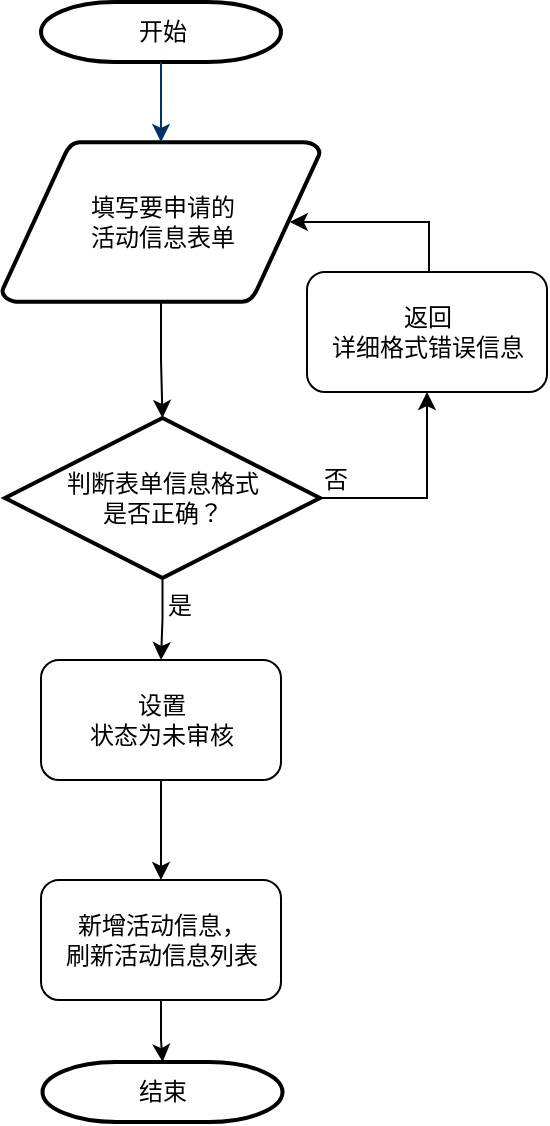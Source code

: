 <mxfile version="27.1.4">
  <diagram name="第 1 页" id="mgjdfwV87sD4iu_dyT5_">
    <mxGraphModel dx="946" dy="607" grid="0" gridSize="10" guides="1" tooltips="1" connect="1" arrows="1" fold="1" page="1" pageScale="1" pageWidth="827" pageHeight="1169" math="0" shadow="0">
      <root>
        <mxCell id="0" />
        <mxCell id="1" parent="0" />
        <mxCell id="uLvUj2W3mAGPU_qv6HFf-102" value="开始" style="shape=mxgraph.flowchart.terminator;strokeWidth=2;gradientColor=none;gradientDirection=north;fontStyle=0;html=1;" vertex="1" parent="1">
          <mxGeometry x="389.5" y="401" width="120" height="30" as="geometry" />
        </mxCell>
        <mxCell id="uLvUj2W3mAGPU_qv6HFf-103" style="edgeStyle=orthogonalEdgeStyle;rounded=0;orthogonalLoop=1;jettySize=auto;html=1;" edge="1" parent="1" source="uLvUj2W3mAGPU_qv6HFf-104" target="uLvUj2W3mAGPU_qv6HFf-108">
          <mxGeometry relative="1" as="geometry" />
        </mxCell>
        <mxCell id="uLvUj2W3mAGPU_qv6HFf-104" value="填写要申请的&lt;div&gt;活动信息表单&lt;/div&gt;" style="shape=mxgraph.flowchart.data;strokeWidth=2;gradientColor=none;gradientDirection=north;fontStyle=0;html=1;" vertex="1" parent="1">
          <mxGeometry x="370" y="471" width="159" height="80" as="geometry" />
        </mxCell>
        <mxCell id="uLvUj2W3mAGPU_qv6HFf-105" style="fontStyle=1;strokeColor=#003366;strokeWidth=1;html=1;" edge="1" parent="1" source="uLvUj2W3mAGPU_qv6HFf-102" target="uLvUj2W3mAGPU_qv6HFf-104">
          <mxGeometry relative="1" as="geometry" />
        </mxCell>
        <mxCell id="uLvUj2W3mAGPU_qv6HFf-106" style="edgeStyle=orthogonalEdgeStyle;rounded=0;orthogonalLoop=1;jettySize=auto;html=1;exitX=1;exitY=0.5;exitDx=0;exitDy=0;exitPerimeter=0;entryX=0.5;entryY=1;entryDx=0;entryDy=0;" edge="1" parent="1" source="uLvUj2W3mAGPU_qv6HFf-108" target="uLvUj2W3mAGPU_qv6HFf-111">
          <mxGeometry relative="1" as="geometry" />
        </mxCell>
        <mxCell id="uLvUj2W3mAGPU_qv6HFf-107" style="edgeStyle=orthogonalEdgeStyle;rounded=0;orthogonalLoop=1;jettySize=auto;html=1;" edge="1" parent="1" source="uLvUj2W3mAGPU_qv6HFf-108" target="uLvUj2W3mAGPU_qv6HFf-115">
          <mxGeometry relative="1" as="geometry">
            <mxPoint x="450.25" y="727" as="targetPoint" />
          </mxGeometry>
        </mxCell>
        <mxCell id="uLvUj2W3mAGPU_qv6HFf-108" value="&lt;span style=&quot;background-color: transparent;&quot;&gt;判断表单信息格式&lt;/span&gt;&lt;div&gt;&lt;span style=&quot;background-color: transparent;&quot;&gt;是否正确？&lt;/span&gt;&lt;/div&gt;" style="shape=mxgraph.flowchart.decision;strokeWidth=2;gradientColor=none;gradientDirection=north;fontStyle=0;html=1;" vertex="1" parent="1">
          <mxGeometry x="371.5" y="609" width="157.5" height="80" as="geometry" />
        </mxCell>
        <mxCell id="uLvUj2W3mAGPU_qv6HFf-109" value="结束" style="shape=mxgraph.flowchart.terminator;strokeWidth=2;gradientColor=none;gradientDirection=north;fontStyle=0;html=1;" vertex="1" parent="1">
          <mxGeometry x="390.25" y="931" width="120" height="30" as="geometry" />
        </mxCell>
        <mxCell id="uLvUj2W3mAGPU_qv6HFf-110" style="edgeStyle=orthogonalEdgeStyle;rounded=0;orthogonalLoop=1;jettySize=auto;html=1;entryX=0.905;entryY=0.5;entryDx=0;entryDy=0;exitX=0.5;exitY=0;exitDx=0;exitDy=0;entryPerimeter=0;" edge="1" parent="1" source="uLvUj2W3mAGPU_qv6HFf-111" target="uLvUj2W3mAGPU_qv6HFf-104">
          <mxGeometry relative="1" as="geometry">
            <mxPoint x="506.87" y="621" as="targetPoint" />
            <Array as="points">
              <mxPoint x="583.5" y="511" />
            </Array>
          </mxGeometry>
        </mxCell>
        <mxCell id="uLvUj2W3mAGPU_qv6HFf-111" value="返回&lt;div&gt;详细格式错误信息&lt;/div&gt;" style="rounded=1;whiteSpace=wrap;html=1;" vertex="1" parent="1">
          <mxGeometry x="522.5" y="536" width="120" height="60" as="geometry" />
        </mxCell>
        <mxCell id="uLvUj2W3mAGPU_qv6HFf-112" value="否" style="text;fontStyle=0;html=1;strokeColor=none;gradientColor=none;fillColor=none;strokeWidth=2;" vertex="1" parent="1">
          <mxGeometry x="529" y="626" width="40" height="26" as="geometry" />
        </mxCell>
        <mxCell id="uLvUj2W3mAGPU_qv6HFf-113" value="是" style="text;fontStyle=0;html=1;strokeColor=none;gradientColor=none;fillColor=none;strokeWidth=2;" vertex="1" parent="1">
          <mxGeometry x="450.5" y="689" width="40" height="26" as="geometry" />
        </mxCell>
        <mxCell id="uLvUj2W3mAGPU_qv6HFf-114" value="" style="edgeStyle=orthogonalEdgeStyle;rounded=0;orthogonalLoop=1;jettySize=auto;html=1;entryX=0.5;entryY=0;entryDx=0;entryDy=0;" edge="1" parent="1" source="uLvUj2W3mAGPU_qv6HFf-115" target="uLvUj2W3mAGPU_qv6HFf-117">
          <mxGeometry relative="1" as="geometry" />
        </mxCell>
        <mxCell id="uLvUj2W3mAGPU_qv6HFf-115" value="设置&lt;div&gt;状态为未审核&lt;/div&gt;" style="rounded=1;whiteSpace=wrap;html=1;" vertex="1" parent="1">
          <mxGeometry x="389.5" y="730" width="120" height="60" as="geometry" />
        </mxCell>
        <mxCell id="uLvUj2W3mAGPU_qv6HFf-116" value="" style="edgeStyle=orthogonalEdgeStyle;rounded=0;orthogonalLoop=1;jettySize=auto;html=1;" edge="1" parent="1" source="uLvUj2W3mAGPU_qv6HFf-117" target="uLvUj2W3mAGPU_qv6HFf-109">
          <mxGeometry relative="1" as="geometry" />
        </mxCell>
        <mxCell id="uLvUj2W3mAGPU_qv6HFf-117" value="新增活动信息，&lt;div&gt;刷新活动信息列表&lt;/div&gt;" style="rounded=1;whiteSpace=wrap;html=1;" vertex="1" parent="1">
          <mxGeometry x="389.5" y="840" width="120" height="60" as="geometry" />
        </mxCell>
      </root>
    </mxGraphModel>
  </diagram>
</mxfile>

